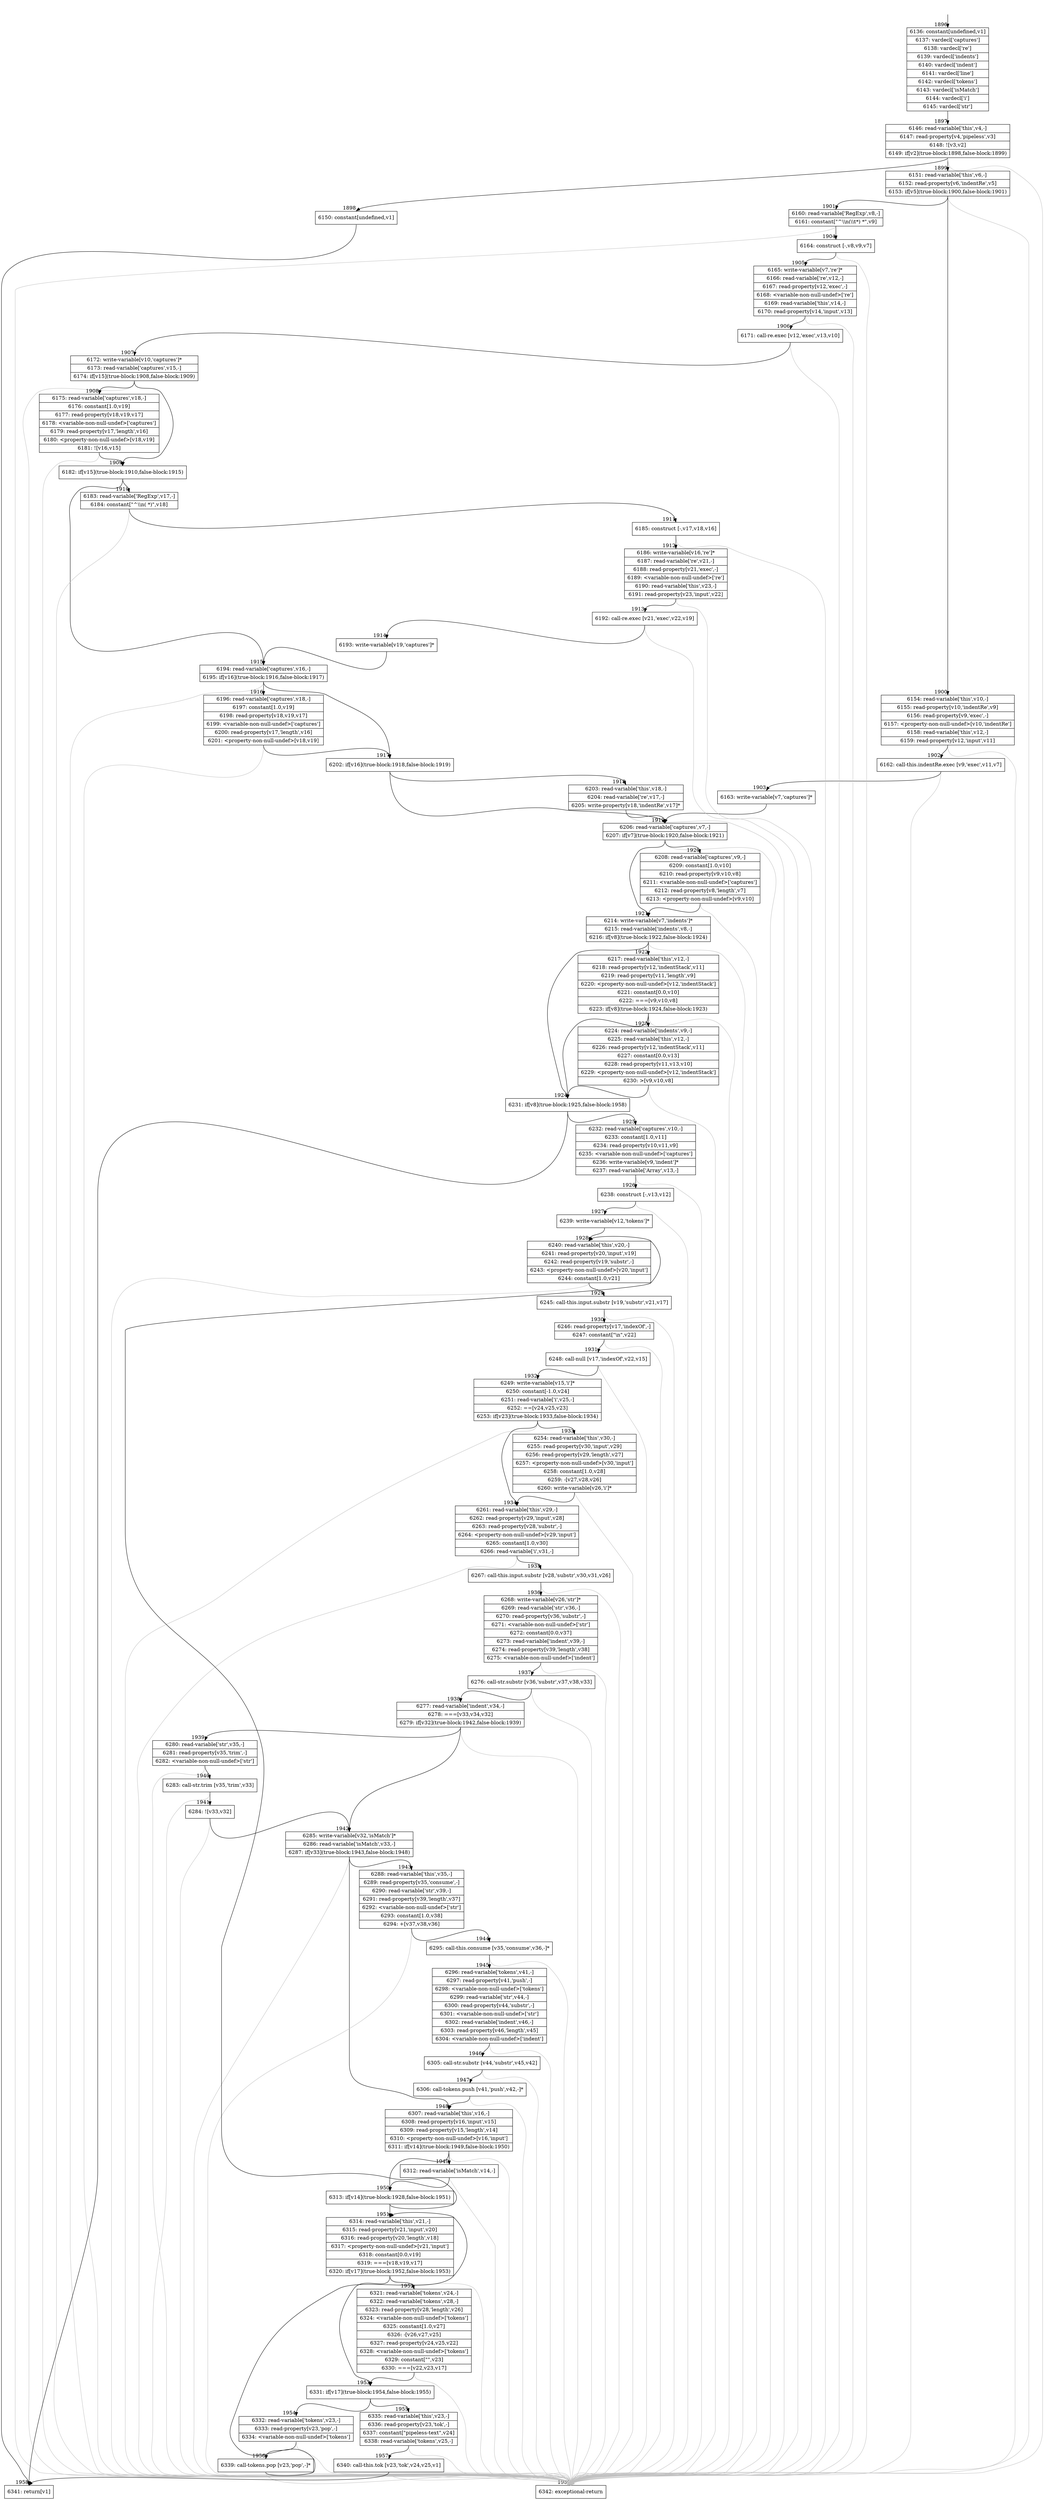 digraph {
rankdir="TD"
BB_entry102[shape=none,label=""];
BB_entry102 -> BB1896 [tailport=s, headport=n, headlabel="    1896"]
BB1896 [shape=record label="{6136: constant[undefined,v1]|6137: vardecl['captures']|6138: vardecl['re']|6139: vardecl['indents']|6140: vardecl['indent']|6141: vardecl['line']|6142: vardecl['tokens']|6143: vardecl['isMatch']|6144: vardecl['i']|6145: vardecl['str']}" ] 
BB1896 -> BB1897 [tailport=s, headport=n, headlabel="      1897"]
BB1897 [shape=record label="{6146: read-variable['this',v4,-]|6147: read-property[v4,'pipeless',v3]|6148: ![v3,v2]|6149: if[v2](true-block:1898,false-block:1899)}" ] 
BB1897 -> BB1898 [tailport=s, headport=n, headlabel="      1898"]
BB1897 -> BB1899 [tailport=s, headport=n, headlabel="      1899"]
BB1897 -> BB1959 [tailport=s, headport=n, color=gray, headlabel="      1959"]
BB1898 [shape=record label="{6150: constant[undefined,v1]}" ] 
BB1898 -> BB1958 [tailport=s, headport=n, headlabel="      1958"]
BB1899 [shape=record label="{6151: read-variable['this',v6,-]|6152: read-property[v6,'indentRe',v5]|6153: if[v5](true-block:1900,false-block:1901)}" ] 
BB1899 -> BB1900 [tailport=s, headport=n, headlabel="      1900"]
BB1899 -> BB1901 [tailport=s, headport=n, headlabel="      1901"]
BB1899 -> BB1959 [tailport=s, headport=n, color=gray]
BB1900 [shape=record label="{6154: read-variable['this',v10,-]|6155: read-property[v10,'indentRe',v9]|6156: read-property[v9,'exec',-]|6157: \<property-non-null-undef\>[v10,'indentRe']|6158: read-variable['this',v12,-]|6159: read-property[v12,'input',v11]}" ] 
BB1900 -> BB1902 [tailport=s, headport=n, headlabel="      1902"]
BB1900 -> BB1959 [tailport=s, headport=n, color=gray]
BB1901 [shape=record label="{6160: read-variable['RegExp',v8,-]|6161: constant[\"^\\\\n(\\\\t*) *\",v9]}" ] 
BB1901 -> BB1904 [tailport=s, headport=n, headlabel="      1904"]
BB1901 -> BB1959 [tailport=s, headport=n, color=gray]
BB1902 [shape=record label="{6162: call-this.indentRe.exec [v9,'exec',v11,v7]}" ] 
BB1902 -> BB1903 [tailport=s, headport=n, headlabel="      1903"]
BB1902 -> BB1959 [tailport=s, headport=n, color=gray]
BB1903 [shape=record label="{6163: write-variable[v7,'captures']*}" ] 
BB1903 -> BB1919 [tailport=s, headport=n, headlabel="      1919"]
BB1904 [shape=record label="{6164: construct [-,v8,v9,v7]}" ] 
BB1904 -> BB1905 [tailport=s, headport=n, headlabel="      1905"]
BB1904 -> BB1959 [tailport=s, headport=n, color=gray]
BB1905 [shape=record label="{6165: write-variable[v7,'re']*|6166: read-variable['re',v12,-]|6167: read-property[v12,'exec',-]|6168: \<variable-non-null-undef\>['re']|6169: read-variable['this',v14,-]|6170: read-property[v14,'input',v13]}" ] 
BB1905 -> BB1906 [tailport=s, headport=n, headlabel="      1906"]
BB1905 -> BB1959 [tailport=s, headport=n, color=gray]
BB1906 [shape=record label="{6171: call-re.exec [v12,'exec',v13,v10]}" ] 
BB1906 -> BB1907 [tailport=s, headport=n, headlabel="      1907"]
BB1906 -> BB1959 [tailport=s, headport=n, color=gray]
BB1907 [shape=record label="{6172: write-variable[v10,'captures']*|6173: read-variable['captures',v15,-]|6174: if[v15](true-block:1908,false-block:1909)}" ] 
BB1907 -> BB1909 [tailport=s, headport=n, headlabel="      1909"]
BB1907 -> BB1908 [tailport=s, headport=n, headlabel="      1908"]
BB1907 -> BB1959 [tailport=s, headport=n, color=gray]
BB1908 [shape=record label="{6175: read-variable['captures',v18,-]|6176: constant[1.0,v19]|6177: read-property[v18,v19,v17]|6178: \<variable-non-null-undef\>['captures']|6179: read-property[v17,'length',v16]|6180: \<property-non-null-undef\>[v18,v19]|6181: ![v16,v15]}" ] 
BB1908 -> BB1909 [tailport=s, headport=n]
BB1908 -> BB1959 [tailport=s, headport=n, color=gray]
BB1909 [shape=record label="{6182: if[v15](true-block:1910,false-block:1915)}" ] 
BB1909 -> BB1910 [tailport=s, headport=n, headlabel="      1910"]
BB1909 -> BB1915 [tailport=s, headport=n, headlabel="      1915"]
BB1910 [shape=record label="{6183: read-variable['RegExp',v17,-]|6184: constant[\"^\\\\n( *)\",v18]}" ] 
BB1910 -> BB1911 [tailport=s, headport=n, headlabel="      1911"]
BB1910 -> BB1959 [tailport=s, headport=n, color=gray]
BB1911 [shape=record label="{6185: construct [-,v17,v18,v16]}" ] 
BB1911 -> BB1912 [tailport=s, headport=n, headlabel="      1912"]
BB1911 -> BB1959 [tailport=s, headport=n, color=gray]
BB1912 [shape=record label="{6186: write-variable[v16,'re']*|6187: read-variable['re',v21,-]|6188: read-property[v21,'exec',-]|6189: \<variable-non-null-undef\>['re']|6190: read-variable['this',v23,-]|6191: read-property[v23,'input',v22]}" ] 
BB1912 -> BB1913 [tailport=s, headport=n, headlabel="      1913"]
BB1912 -> BB1959 [tailport=s, headport=n, color=gray]
BB1913 [shape=record label="{6192: call-re.exec [v21,'exec',v22,v19]}" ] 
BB1913 -> BB1914 [tailport=s, headport=n, headlabel="      1914"]
BB1913 -> BB1959 [tailport=s, headport=n, color=gray]
BB1914 [shape=record label="{6193: write-variable[v19,'captures']*}" ] 
BB1914 -> BB1915 [tailport=s, headport=n]
BB1915 [shape=record label="{6194: read-variable['captures',v16,-]|6195: if[v16](true-block:1916,false-block:1917)}" ] 
BB1915 -> BB1917 [tailport=s, headport=n, headlabel="      1917"]
BB1915 -> BB1916 [tailport=s, headport=n, headlabel="      1916"]
BB1915 -> BB1959 [tailport=s, headport=n, color=gray]
BB1916 [shape=record label="{6196: read-variable['captures',v18,-]|6197: constant[1.0,v19]|6198: read-property[v18,v19,v17]|6199: \<variable-non-null-undef\>['captures']|6200: read-property[v17,'length',v16]|6201: \<property-non-null-undef\>[v18,v19]}" ] 
BB1916 -> BB1917 [tailport=s, headport=n]
BB1916 -> BB1959 [tailport=s, headport=n, color=gray]
BB1917 [shape=record label="{6202: if[v16](true-block:1918,false-block:1919)}" ] 
BB1917 -> BB1918 [tailport=s, headport=n, headlabel="      1918"]
BB1917 -> BB1919 [tailport=s, headport=n]
BB1918 [shape=record label="{6203: read-variable['this',v18,-]|6204: read-variable['re',v17,-]|6205: write-property[v18,'indentRe',v17]*}" ] 
BB1918 -> BB1919 [tailport=s, headport=n]
BB1918 -> BB1959 [tailport=s, headport=n, color=gray]
BB1919 [shape=record label="{6206: read-variable['captures',v7,-]|6207: if[v7](true-block:1920,false-block:1921)}" ] 
BB1919 -> BB1921 [tailport=s, headport=n, headlabel="      1921"]
BB1919 -> BB1920 [tailport=s, headport=n, headlabel="      1920"]
BB1919 -> BB1959 [tailport=s, headport=n, color=gray]
BB1920 [shape=record label="{6208: read-variable['captures',v9,-]|6209: constant[1.0,v10]|6210: read-property[v9,v10,v8]|6211: \<variable-non-null-undef\>['captures']|6212: read-property[v8,'length',v7]|6213: \<property-non-null-undef\>[v9,v10]}" ] 
BB1920 -> BB1921 [tailport=s, headport=n]
BB1920 -> BB1959 [tailport=s, headport=n, color=gray]
BB1921 [shape=record label="{6214: write-variable[v7,'indents']*|6215: read-variable['indents',v8,-]|6216: if[v8](true-block:1922,false-block:1924)}" ] 
BB1921 -> BB1924 [tailport=s, headport=n, headlabel="      1924"]
BB1921 -> BB1922 [tailport=s, headport=n, headlabel="      1922"]
BB1921 -> BB1959 [tailport=s, headport=n, color=gray]
BB1922 [shape=record label="{6217: read-variable['this',v12,-]|6218: read-property[v12,'indentStack',v11]|6219: read-property[v11,'length',v9]|6220: \<property-non-null-undef\>[v12,'indentStack']|6221: constant[0.0,v10]|6222: ===[v9,v10,v8]|6223: if[v8](true-block:1924,false-block:1923)}" ] 
BB1922 -> BB1924 [tailport=s, headport=n]
BB1922 -> BB1923 [tailport=s, headport=n, headlabel="      1923"]
BB1922 -> BB1959 [tailport=s, headport=n, color=gray]
BB1923 [shape=record label="{6224: read-variable['indents',v9,-]|6225: read-variable['this',v12,-]|6226: read-property[v12,'indentStack',v11]|6227: constant[0.0,v13]|6228: read-property[v11,v13,v10]|6229: \<property-non-null-undef\>[v12,'indentStack']|6230: \>[v9,v10,v8]}" ] 
BB1923 -> BB1924 [tailport=s, headport=n]
BB1923 -> BB1959 [tailport=s, headport=n, color=gray]
BB1924 [shape=record label="{6231: if[v8](true-block:1925,false-block:1958)}" ] 
BB1924 -> BB1925 [tailport=s, headport=n, headlabel="      1925"]
BB1924 -> BB1958 [tailport=s, headport=n]
BB1925 [shape=record label="{6232: read-variable['captures',v10,-]|6233: constant[1.0,v11]|6234: read-property[v10,v11,v9]|6235: \<variable-non-null-undef\>['captures']|6236: write-variable[v9,'indent']*|6237: read-variable['Array',v13,-]}" ] 
BB1925 -> BB1926 [tailport=s, headport=n, headlabel="      1926"]
BB1925 -> BB1959 [tailport=s, headport=n, color=gray]
BB1926 [shape=record label="{6238: construct [-,v13,v12]}" ] 
BB1926 -> BB1927 [tailport=s, headport=n, headlabel="      1927"]
BB1926 -> BB1959 [tailport=s, headport=n, color=gray]
BB1927 [shape=record label="{6239: write-variable[v12,'tokens']*}" ] 
BB1927 -> BB1928 [tailport=s, headport=n, headlabel="      1928"]
BB1928 [shape=record label="{6240: read-variable['this',v20,-]|6241: read-property[v20,'input',v19]|6242: read-property[v19,'substr',-]|6243: \<property-non-null-undef\>[v20,'input']|6244: constant[1.0,v21]}" ] 
BB1928 -> BB1929 [tailport=s, headport=n, headlabel="      1929"]
BB1928 -> BB1959 [tailport=s, headport=n, color=gray]
BB1929 [shape=record label="{6245: call-this.input.substr [v19,'substr',v21,v17]}" ] 
BB1929 -> BB1930 [tailport=s, headport=n, headlabel="      1930"]
BB1929 -> BB1959 [tailport=s, headport=n, color=gray]
BB1930 [shape=record label="{6246: read-property[v17,'indexOf',-]|6247: constant[\"\\n\",v22]}" ] 
BB1930 -> BB1931 [tailport=s, headport=n, headlabel="      1931"]
BB1930 -> BB1959 [tailport=s, headport=n, color=gray]
BB1931 [shape=record label="{6248: call-null [v17,'indexOf',v22,v15]}" ] 
BB1931 -> BB1932 [tailport=s, headport=n, headlabel="      1932"]
BB1931 -> BB1959 [tailport=s, headport=n, color=gray]
BB1932 [shape=record label="{6249: write-variable[v15,'i']*|6250: constant[-1.0,v24]|6251: read-variable['i',v25,-]|6252: ==[v24,v25,v23]|6253: if[v23](true-block:1933,false-block:1934)}" ] 
BB1932 -> BB1933 [tailport=s, headport=n, headlabel="      1933"]
BB1932 -> BB1934 [tailport=s, headport=n, headlabel="      1934"]
BB1932 -> BB1959 [tailport=s, headport=n, color=gray]
BB1933 [shape=record label="{6254: read-variable['this',v30,-]|6255: read-property[v30,'input',v29]|6256: read-property[v29,'length',v27]|6257: \<property-non-null-undef\>[v30,'input']|6258: constant[1.0,v28]|6259: -[v27,v28,v26]|6260: write-variable[v26,'i']*}" ] 
BB1933 -> BB1934 [tailport=s, headport=n]
BB1933 -> BB1959 [tailport=s, headport=n, color=gray]
BB1934 [shape=record label="{6261: read-variable['this',v29,-]|6262: read-property[v29,'input',v28]|6263: read-property[v28,'substr',-]|6264: \<property-non-null-undef\>[v29,'input']|6265: constant[1.0,v30]|6266: read-variable['i',v31,-]}" ] 
BB1934 -> BB1935 [tailport=s, headport=n, headlabel="      1935"]
BB1934 -> BB1959 [tailport=s, headport=n, color=gray]
BB1935 [shape=record label="{6267: call-this.input.substr [v28,'substr',v30,v31,v26]}" ] 
BB1935 -> BB1936 [tailport=s, headport=n, headlabel="      1936"]
BB1935 -> BB1959 [tailport=s, headport=n, color=gray]
BB1936 [shape=record label="{6268: write-variable[v26,'str']*|6269: read-variable['str',v36,-]|6270: read-property[v36,'substr',-]|6271: \<variable-non-null-undef\>['str']|6272: constant[0.0,v37]|6273: read-variable['indent',v39,-]|6274: read-property[v39,'length',v38]|6275: \<variable-non-null-undef\>['indent']}" ] 
BB1936 -> BB1937 [tailport=s, headport=n, headlabel="      1937"]
BB1936 -> BB1959 [tailport=s, headport=n, color=gray]
BB1937 [shape=record label="{6276: call-str.substr [v36,'substr',v37,v38,v33]}" ] 
BB1937 -> BB1938 [tailport=s, headport=n, headlabel="      1938"]
BB1937 -> BB1959 [tailport=s, headport=n, color=gray]
BB1938 [shape=record label="{6277: read-variable['indent',v34,-]|6278: ===[v33,v34,v32]|6279: if[v32](true-block:1942,false-block:1939)}" ] 
BB1938 -> BB1942 [tailport=s, headport=n, headlabel="      1942"]
BB1938 -> BB1939 [tailport=s, headport=n, headlabel="      1939"]
BB1938 -> BB1959 [tailport=s, headport=n, color=gray]
BB1939 [shape=record label="{6280: read-variable['str',v35,-]|6281: read-property[v35,'trim',-]|6282: \<variable-non-null-undef\>['str']}" ] 
BB1939 -> BB1940 [tailport=s, headport=n, headlabel="      1940"]
BB1939 -> BB1959 [tailport=s, headport=n, color=gray]
BB1940 [shape=record label="{6283: call-str.trim [v35,'trim',v33]}" ] 
BB1940 -> BB1941 [tailport=s, headport=n, headlabel="      1941"]
BB1940 -> BB1959 [tailport=s, headport=n, color=gray]
BB1941 [shape=record label="{6284: ![v33,v32]}" ] 
BB1941 -> BB1942 [tailport=s, headport=n]
BB1941 -> BB1959 [tailport=s, headport=n, color=gray]
BB1942 [shape=record label="{6285: write-variable[v32,'isMatch']*|6286: read-variable['isMatch',v33,-]|6287: if[v33](true-block:1943,false-block:1948)}" ] 
BB1942 -> BB1943 [tailport=s, headport=n, headlabel="      1943"]
BB1942 -> BB1948 [tailport=s, headport=n, headlabel="      1948"]
BB1942 -> BB1959 [tailport=s, headport=n, color=gray]
BB1943 [shape=record label="{6288: read-variable['this',v35,-]|6289: read-property[v35,'consume',-]|6290: read-variable['str',v39,-]|6291: read-property[v39,'length',v37]|6292: \<variable-non-null-undef\>['str']|6293: constant[1.0,v38]|6294: +[v37,v38,v36]}" ] 
BB1943 -> BB1944 [tailport=s, headport=n, headlabel="      1944"]
BB1943 -> BB1959 [tailport=s, headport=n, color=gray]
BB1944 [shape=record label="{6295: call-this.consume [v35,'consume',v36,-]*}" ] 
BB1944 -> BB1945 [tailport=s, headport=n, headlabel="      1945"]
BB1944 -> BB1959 [tailport=s, headport=n, color=gray]
BB1945 [shape=record label="{6296: read-variable['tokens',v41,-]|6297: read-property[v41,'push',-]|6298: \<variable-non-null-undef\>['tokens']|6299: read-variable['str',v44,-]|6300: read-property[v44,'substr',-]|6301: \<variable-non-null-undef\>['str']|6302: read-variable['indent',v46,-]|6303: read-property[v46,'length',v45]|6304: \<variable-non-null-undef\>['indent']}" ] 
BB1945 -> BB1946 [tailport=s, headport=n, headlabel="      1946"]
BB1945 -> BB1959 [tailport=s, headport=n, color=gray]
BB1946 [shape=record label="{6305: call-str.substr [v44,'substr',v45,v42]}" ] 
BB1946 -> BB1947 [tailport=s, headport=n, headlabel="      1947"]
BB1946 -> BB1959 [tailport=s, headport=n, color=gray]
BB1947 [shape=record label="{6306: call-tokens.push [v41,'push',v42,-]*}" ] 
BB1947 -> BB1948 [tailport=s, headport=n]
BB1947 -> BB1959 [tailport=s, headport=n, color=gray]
BB1948 [shape=record label="{6307: read-variable['this',v16,-]|6308: read-property[v16,'input',v15]|6309: read-property[v15,'length',v14]|6310: \<property-non-null-undef\>[v16,'input']|6311: if[v14](true-block:1949,false-block:1950)}" ] 
BB1948 -> BB1950 [tailport=s, headport=n, headlabel="      1950"]
BB1948 -> BB1949 [tailport=s, headport=n, headlabel="      1949"]
BB1948 -> BB1959 [tailport=s, headport=n, color=gray]
BB1949 [shape=record label="{6312: read-variable['isMatch',v14,-]}" ] 
BB1949 -> BB1950 [tailport=s, headport=n]
BB1949 -> BB1959 [tailport=s, headport=n, color=gray]
BB1950 [shape=record label="{6313: if[v14](true-block:1928,false-block:1951)}" ] 
BB1950 -> BB1928 [tailport=s, headport=n]
BB1950 -> BB1951 [tailport=s, headport=n, headlabel="      1951"]
BB1951 [shape=record label="{6314: read-variable['this',v21,-]|6315: read-property[v21,'input',v20]|6316: read-property[v20,'length',v18]|6317: \<property-non-null-undef\>[v21,'input']|6318: constant[0.0,v19]|6319: ===[v18,v19,v17]|6320: if[v17](true-block:1952,false-block:1953)}" ] 
BB1951 -> BB1953 [tailport=s, headport=n, headlabel="      1953"]
BB1951 -> BB1952 [tailport=s, headport=n, headlabel="      1952"]
BB1951 -> BB1959 [tailport=s, headport=n, color=gray]
BB1952 [shape=record label="{6321: read-variable['tokens',v24,-]|6322: read-variable['tokens',v28,-]|6323: read-property[v28,'length',v26]|6324: \<variable-non-null-undef\>['tokens']|6325: constant[1.0,v27]|6326: -[v26,v27,v25]|6327: read-property[v24,v25,v22]|6328: \<variable-non-null-undef\>['tokens']|6329: constant[\"\",v23]|6330: ===[v22,v23,v17]}" ] 
BB1952 -> BB1953 [tailport=s, headport=n]
BB1952 -> BB1959 [tailport=s, headport=n, color=gray]
BB1953 [shape=record label="{6331: if[v17](true-block:1954,false-block:1955)}" ] 
BB1953 -> BB1954 [tailport=s, headport=n, headlabel="      1954"]
BB1953 -> BB1955 [tailport=s, headport=n, headlabel="      1955"]
BB1954 [shape=record label="{6332: read-variable['tokens',v23,-]|6333: read-property[v23,'pop',-]|6334: \<variable-non-null-undef\>['tokens']}" ] 
BB1954 -> BB1956 [tailport=s, headport=n, headlabel="      1956"]
BB1954 -> BB1959 [tailport=s, headport=n, color=gray]
BB1955 [shape=record label="{6335: read-variable['this',v23,-]|6336: read-property[v23,'tok',-]|6337: constant[\"pipeless-text\",v24]|6338: read-variable['tokens',v25,-]}" ] 
BB1955 -> BB1957 [tailport=s, headport=n, headlabel="      1957"]
BB1955 -> BB1959 [tailport=s, headport=n, color=gray]
BB1956 [shape=record label="{6339: call-tokens.pop [v23,'pop',-]*}" ] 
BB1956 -> BB1951 [tailport=s, headport=n]
BB1956 -> BB1959 [tailport=s, headport=n, color=gray]
BB1957 [shape=record label="{6340: call-this.tok [v23,'tok',v24,v25,v1]}" ] 
BB1957 -> BB1958 [tailport=s, headport=n]
BB1957 -> BB1959 [tailport=s, headport=n, color=gray]
BB1958 [shape=record label="{6341: return[v1]}" ] 
BB1959 [shape=record label="{6342: exceptional-return}" ] 
//#$~ 2040
}
